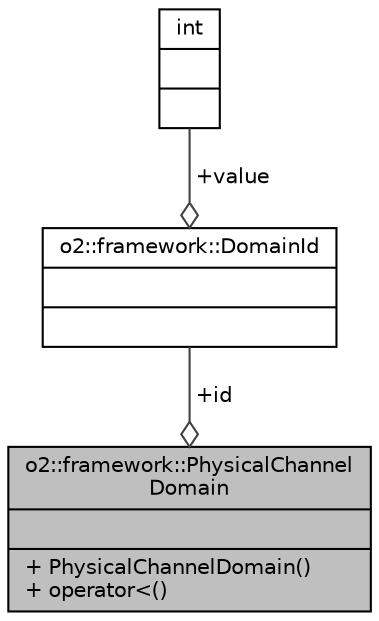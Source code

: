 digraph "o2::framework::PhysicalChannelDomain"
{
 // INTERACTIVE_SVG=YES
  bgcolor="transparent";
  edge [fontname="Helvetica",fontsize="10",labelfontname="Helvetica",labelfontsize="10"];
  node [fontname="Helvetica",fontsize="10",shape=record];
  Node1 [label="{o2::framework::PhysicalChannel\lDomain\n||+ PhysicalChannelDomain()\l+ operator\<()\l}",height=0.2,width=0.4,color="black", fillcolor="grey75", style="filled" fontcolor="black"];
  Node2 -> Node1 [color="grey25",fontsize="10",style="solid",label=" +id" ,arrowhead="odiamond",fontname="Helvetica"];
  Node2 [label="{o2::framework::DomainId\n||}",height=0.2,width=0.4,color="black",URL="$de/df1/structo2_1_1framework_1_1DomainId.html"];
  Node3 -> Node2 [color="grey25",fontsize="10",style="solid",label=" +value" ,arrowhead="odiamond",fontname="Helvetica"];
  Node3 [label="{int\n||}",height=0.2,width=0.4,color="black",URL="$d1/da0/classint.html"];
}
